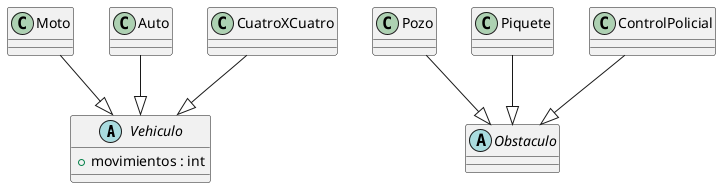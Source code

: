 @startuml
abstract class Vehiculo {
	+ movimientos : int
}

class Moto {
}
class Auto {
}
class CuatroXCuatro {
}

Moto --|> Vehiculo
Auto --|> Vehiculo
CuatroXCuatro --|> Vehiculo

abstract class Obstaculo {
}

class Pozo {
}
class Piquete {
}
class ControlPolicial {
}

Pozo --|> Obstaculo
Piquete --|> Obstaculo
ControlPolicial --|> Obstaculo
@enduml
